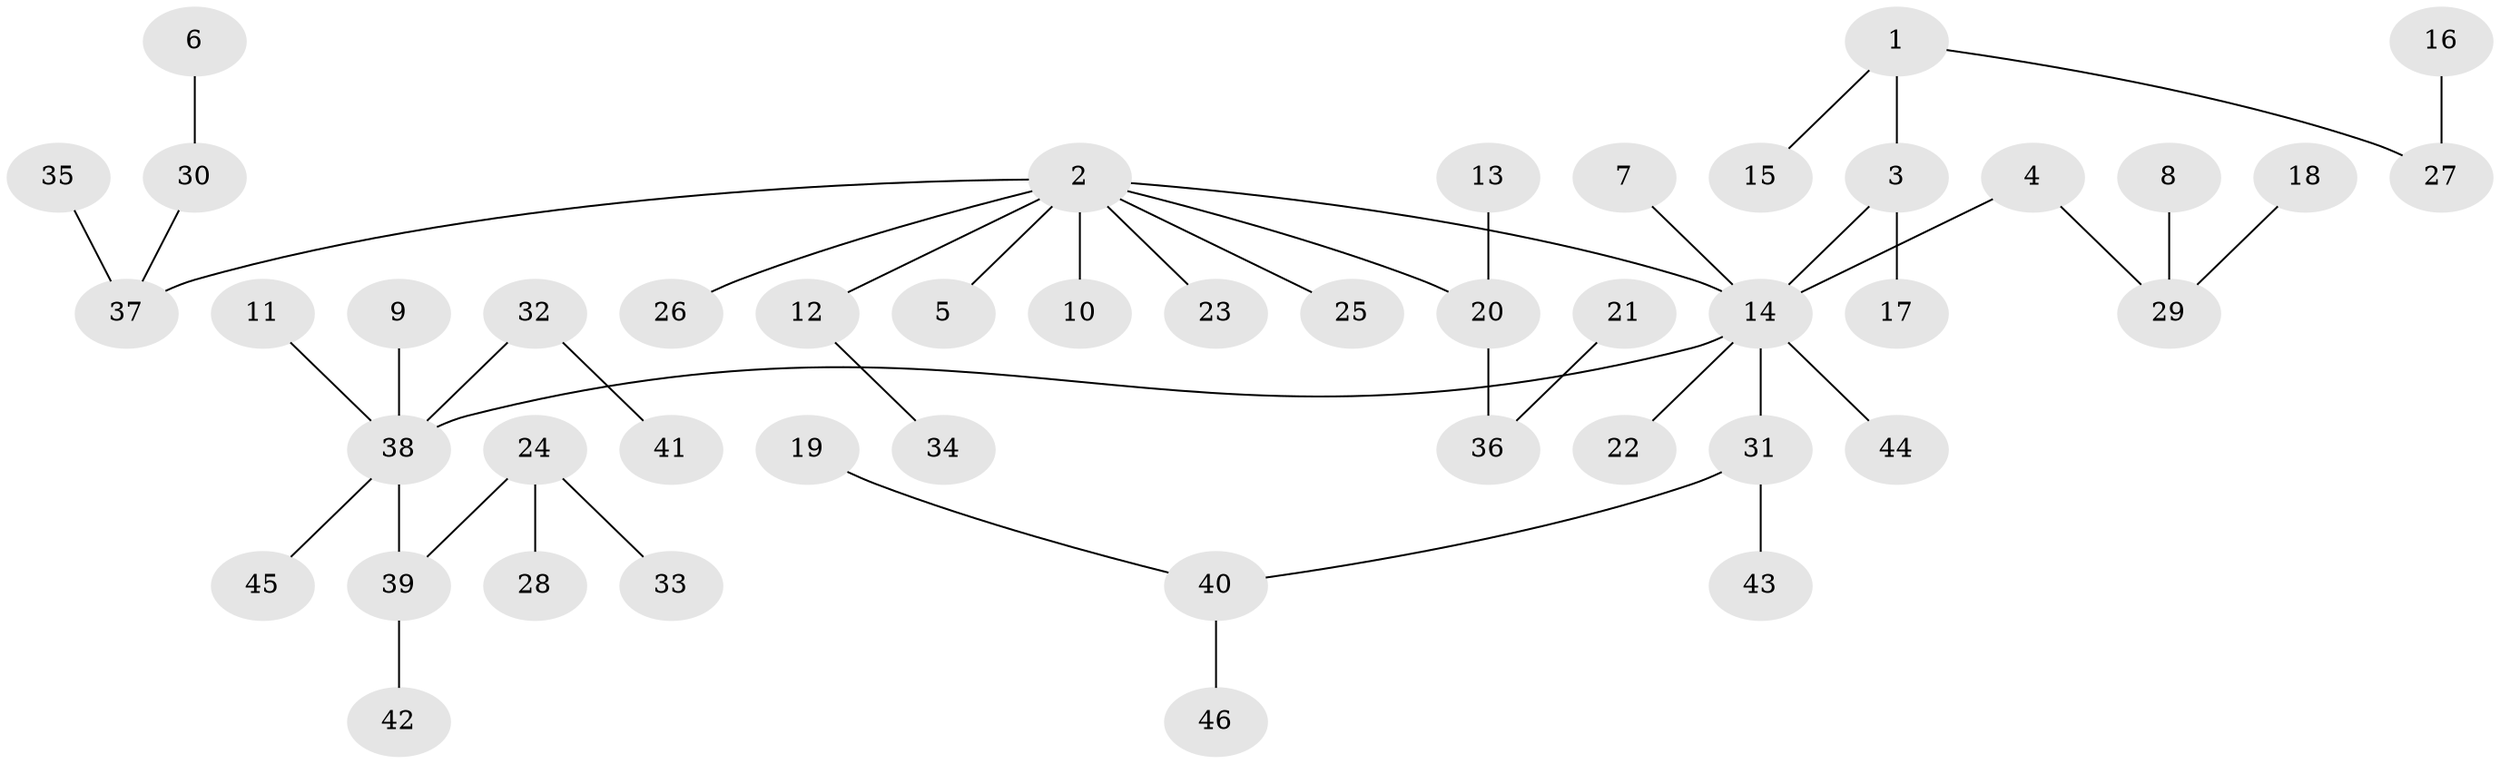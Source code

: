 // original degree distribution, {7: 0.010869565217391304, 4: 0.08695652173913043, 8: 0.010869565217391304, 3: 0.11956521739130435, 2: 0.2391304347826087, 1: 0.5108695652173914, 6: 0.010869565217391304, 5: 0.010869565217391304}
// Generated by graph-tools (version 1.1) at 2025/26/03/09/25 03:26:23]
// undirected, 46 vertices, 45 edges
graph export_dot {
graph [start="1"]
  node [color=gray90,style=filled];
  1;
  2;
  3;
  4;
  5;
  6;
  7;
  8;
  9;
  10;
  11;
  12;
  13;
  14;
  15;
  16;
  17;
  18;
  19;
  20;
  21;
  22;
  23;
  24;
  25;
  26;
  27;
  28;
  29;
  30;
  31;
  32;
  33;
  34;
  35;
  36;
  37;
  38;
  39;
  40;
  41;
  42;
  43;
  44;
  45;
  46;
  1 -- 3 [weight=1.0];
  1 -- 15 [weight=1.0];
  1 -- 27 [weight=1.0];
  2 -- 5 [weight=1.0];
  2 -- 10 [weight=1.0];
  2 -- 12 [weight=1.0];
  2 -- 14 [weight=1.0];
  2 -- 20 [weight=1.0];
  2 -- 23 [weight=1.0];
  2 -- 25 [weight=1.0];
  2 -- 26 [weight=1.0];
  2 -- 37 [weight=1.0];
  3 -- 14 [weight=1.0];
  3 -- 17 [weight=1.0];
  4 -- 14 [weight=1.0];
  4 -- 29 [weight=1.0];
  6 -- 30 [weight=1.0];
  7 -- 14 [weight=1.0];
  8 -- 29 [weight=1.0];
  9 -- 38 [weight=1.0];
  11 -- 38 [weight=1.0];
  12 -- 34 [weight=1.0];
  13 -- 20 [weight=1.0];
  14 -- 22 [weight=1.0];
  14 -- 31 [weight=1.0];
  14 -- 38 [weight=1.0];
  14 -- 44 [weight=1.0];
  16 -- 27 [weight=1.0];
  18 -- 29 [weight=1.0];
  19 -- 40 [weight=1.0];
  20 -- 36 [weight=1.0];
  21 -- 36 [weight=1.0];
  24 -- 28 [weight=1.0];
  24 -- 33 [weight=1.0];
  24 -- 39 [weight=1.0];
  30 -- 37 [weight=1.0];
  31 -- 40 [weight=1.0];
  31 -- 43 [weight=1.0];
  32 -- 38 [weight=1.0];
  32 -- 41 [weight=1.0];
  35 -- 37 [weight=1.0];
  38 -- 39 [weight=1.0];
  38 -- 45 [weight=1.0];
  39 -- 42 [weight=1.0];
  40 -- 46 [weight=1.0];
}
